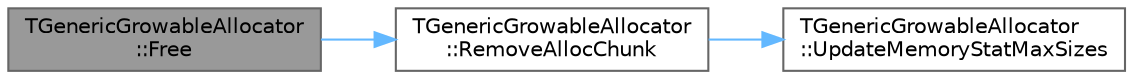 digraph "TGenericGrowableAllocator::Free"
{
 // INTERACTIVE_SVG=YES
 // LATEX_PDF_SIZE
  bgcolor="transparent";
  edge [fontname=Helvetica,fontsize=10,labelfontname=Helvetica,labelfontsize=10];
  node [fontname=Helvetica,fontsize=10,shape=box,height=0.2,width=0.4];
  rankdir="LR";
  Node1 [id="Node000001",label="TGenericGrowableAllocator\l::Free",height=0.2,width=0.4,color="gray40", fillcolor="grey60", style="filled", fontcolor="black",tooltip=" "];
  Node1 -> Node2 [id="edge1_Node000001_Node000002",color="steelblue1",style="solid",tooltip=" "];
  Node2 [id="Node000002",label="TGenericGrowableAllocator\l::RemoveAllocChunk",height=0.2,width=0.4,color="grey40", fillcolor="white", style="filled",URL="$db/d9f/classTGenericGrowableAllocator.html#a68999141d69a06789f4ecf4e99a522ab",tooltip="Removes an existing allocated chunk."];
  Node2 -> Node3 [id="edge2_Node000002_Node000003",color="steelblue1",style="solid",tooltip=" "];
  Node3 [id="Node000003",label="TGenericGrowableAllocator\l::UpdateMemoryStatMaxSizes",height=0.2,width=0.4,color="grey40", fillcolor="white", style="filled",URL="$db/d9f/classTGenericGrowableAllocator.html#a3aa90126a347e3f5abecb89ea27bade7",tooltip="Updates the memory stat max sizes when chunks are added/removed."];
}
